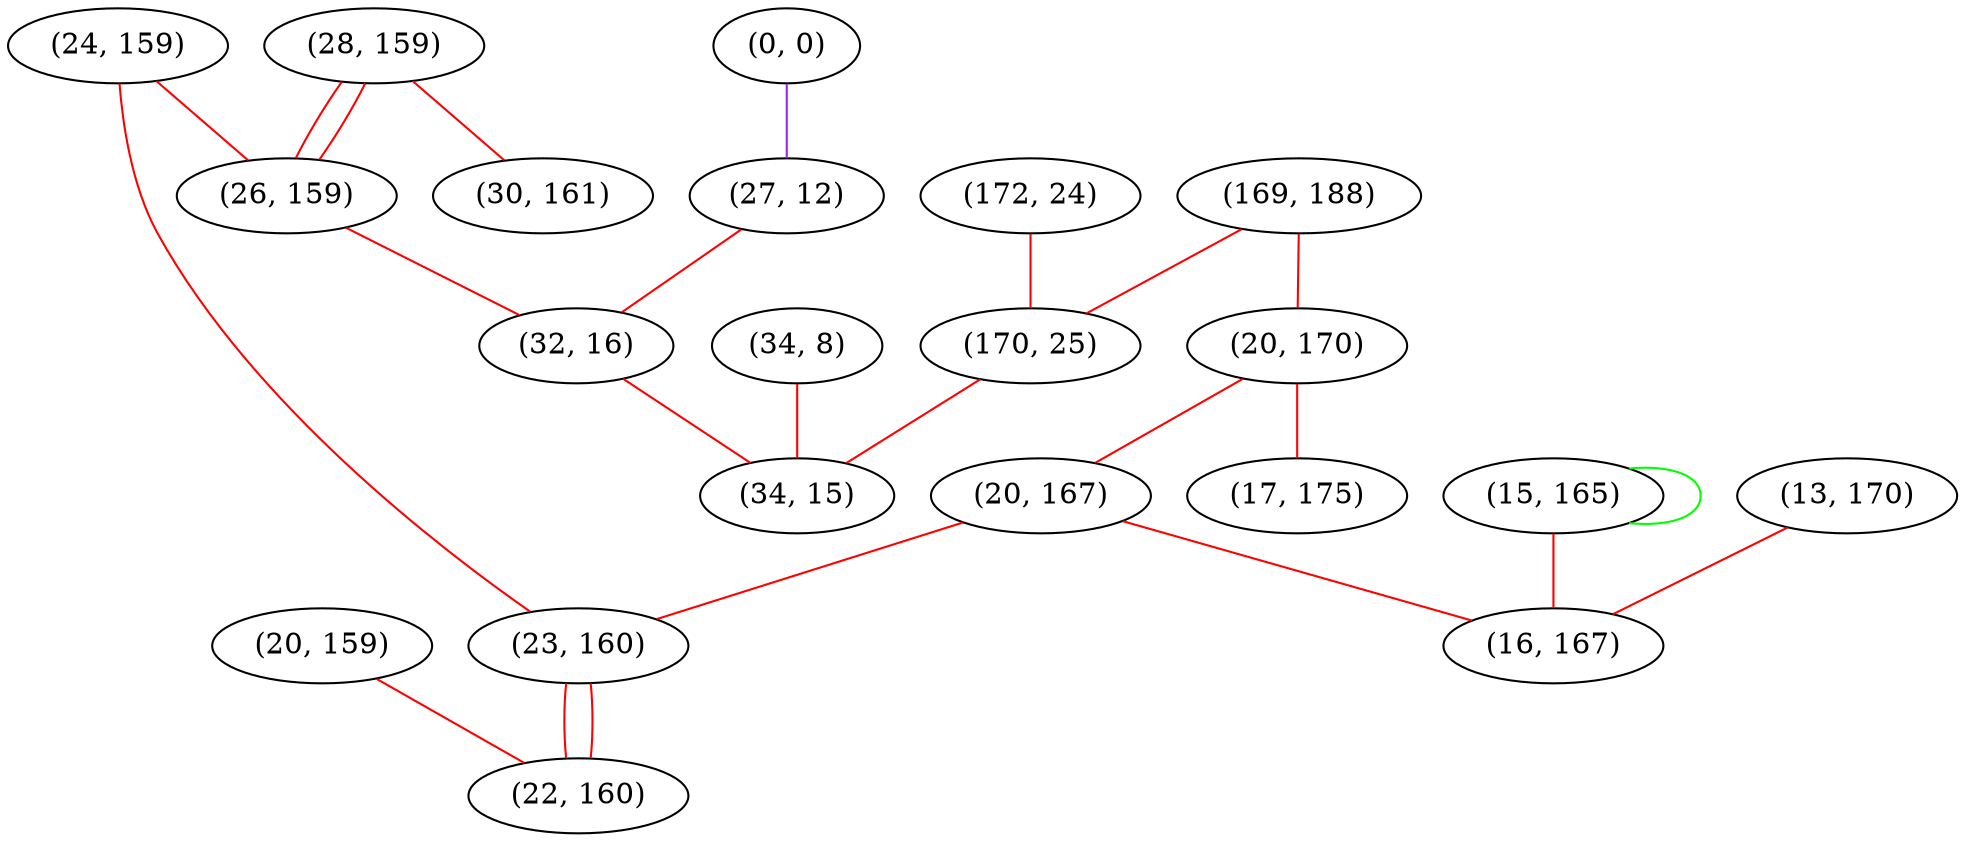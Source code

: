 graph "" {
"(20, 159)";
"(28, 159)";
"(0, 0)";
"(34, 8)";
"(24, 159)";
"(27, 12)";
"(30, 161)";
"(169, 188)";
"(172, 24)";
"(26, 159)";
"(20, 170)";
"(20, 167)";
"(32, 16)";
"(23, 160)";
"(170, 25)";
"(34, 15)";
"(15, 165)";
"(13, 170)";
"(22, 160)";
"(16, 167)";
"(17, 175)";
"(20, 159)" -- "(22, 160)"  [color=red, key=0, weight=1];
"(28, 159)" -- "(26, 159)"  [color=red, key=0, weight=1];
"(28, 159)" -- "(26, 159)"  [color=red, key=1, weight=1];
"(28, 159)" -- "(30, 161)"  [color=red, key=0, weight=1];
"(0, 0)" -- "(27, 12)"  [color=purple, key=0, weight=4];
"(34, 8)" -- "(34, 15)"  [color=red, key=0, weight=1];
"(24, 159)" -- "(26, 159)"  [color=red, key=0, weight=1];
"(24, 159)" -- "(23, 160)"  [color=red, key=0, weight=1];
"(27, 12)" -- "(32, 16)"  [color=red, key=0, weight=1];
"(169, 188)" -- "(20, 170)"  [color=red, key=0, weight=1];
"(169, 188)" -- "(170, 25)"  [color=red, key=0, weight=1];
"(172, 24)" -- "(170, 25)"  [color=red, key=0, weight=1];
"(26, 159)" -- "(32, 16)"  [color=red, key=0, weight=1];
"(20, 170)" -- "(20, 167)"  [color=red, key=0, weight=1];
"(20, 170)" -- "(17, 175)"  [color=red, key=0, weight=1];
"(20, 167)" -- "(23, 160)"  [color=red, key=0, weight=1];
"(20, 167)" -- "(16, 167)"  [color=red, key=0, weight=1];
"(32, 16)" -- "(34, 15)"  [color=red, key=0, weight=1];
"(23, 160)" -- "(22, 160)"  [color=red, key=0, weight=1];
"(23, 160)" -- "(22, 160)"  [color=red, key=1, weight=1];
"(170, 25)" -- "(34, 15)"  [color=red, key=0, weight=1];
"(15, 165)" -- "(15, 165)"  [color=green, key=0, weight=2];
"(15, 165)" -- "(16, 167)"  [color=red, key=0, weight=1];
"(13, 170)" -- "(16, 167)"  [color=red, key=0, weight=1];
}
